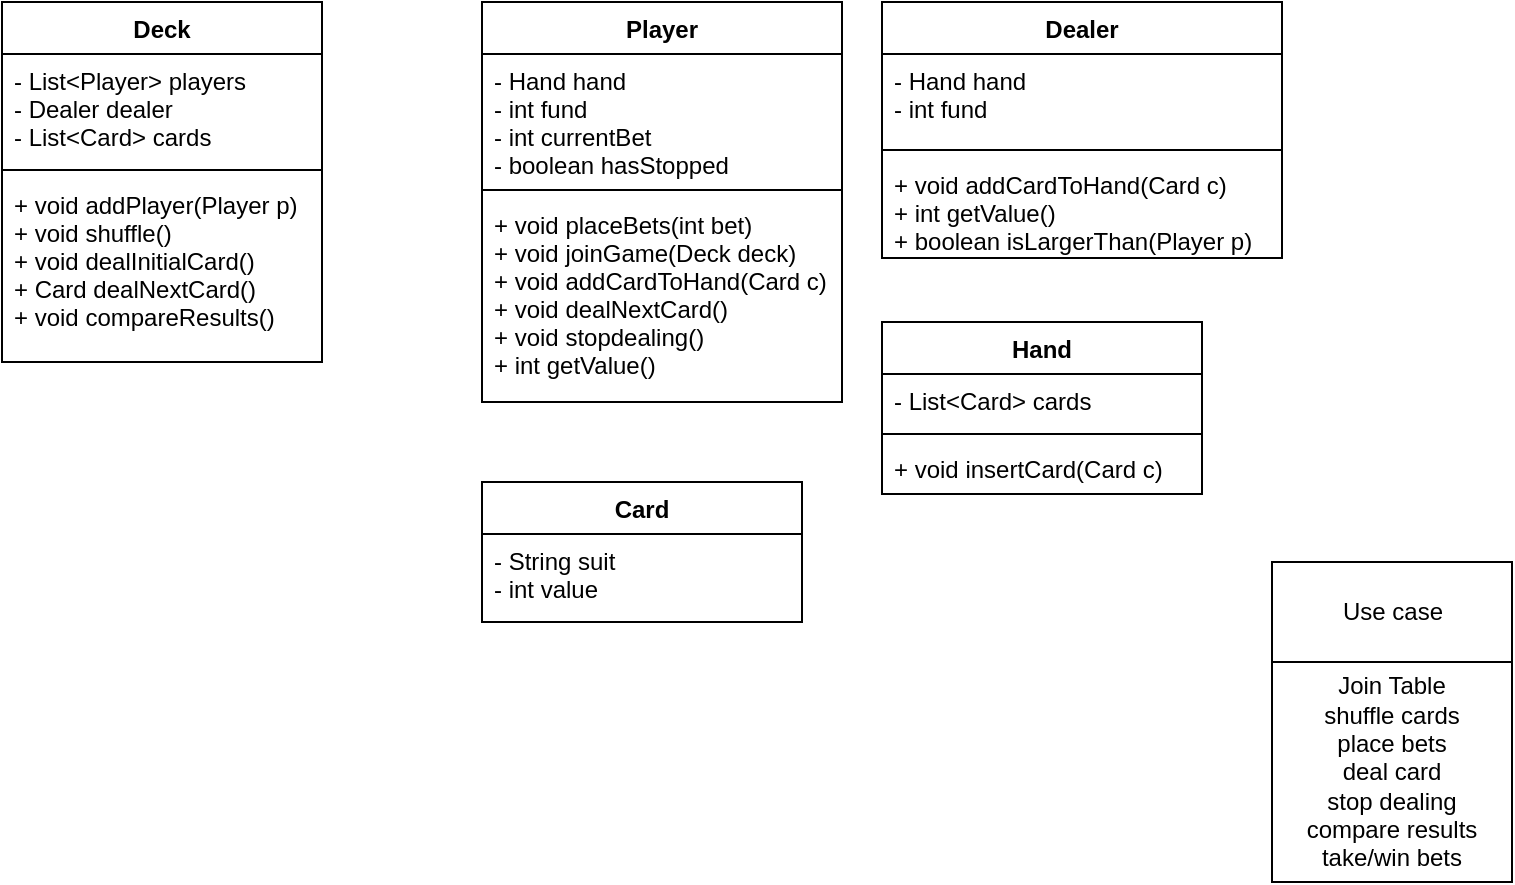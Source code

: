 <mxfile version="14.1.8" type="github">
  <diagram id="SDGkKcqbBfwVcGVHuYnC" name="Page-1">
    <mxGraphModel dx="1662" dy="794" grid="1" gridSize="10" guides="1" tooltips="1" connect="1" arrows="1" fold="1" page="1" pageScale="1" pageWidth="850" pageHeight="1100" math="0" shadow="0">
      <root>
        <mxCell id="0" />
        <mxCell id="1" parent="0" />
        <mxCell id="bei-1_Uh6omCs8kWXJwY-1" value="Deck&#xa;" style="swimlane;fontStyle=1;align=center;verticalAlign=top;childLayout=stackLayout;horizontal=1;startSize=26;horizontalStack=0;resizeParent=1;resizeParentMax=0;resizeLast=0;collapsible=1;marginBottom=0;" vertex="1" parent="1">
          <mxGeometry x="40" y="280" width="160" height="180" as="geometry" />
        </mxCell>
        <mxCell id="bei-1_Uh6omCs8kWXJwY-2" value="- List&lt;Player&gt; players&#xa;- Dealer dealer&#xa;- List&lt;Card&gt; cards" style="text;strokeColor=none;fillColor=none;align=left;verticalAlign=top;spacingLeft=4;spacingRight=4;overflow=hidden;rotatable=0;points=[[0,0.5],[1,0.5]];portConstraint=eastwest;" vertex="1" parent="bei-1_Uh6omCs8kWXJwY-1">
          <mxGeometry y="26" width="160" height="54" as="geometry" />
        </mxCell>
        <mxCell id="bei-1_Uh6omCs8kWXJwY-3" value="" style="line;strokeWidth=1;fillColor=none;align=left;verticalAlign=middle;spacingTop=-1;spacingLeft=3;spacingRight=3;rotatable=0;labelPosition=right;points=[];portConstraint=eastwest;" vertex="1" parent="bei-1_Uh6omCs8kWXJwY-1">
          <mxGeometry y="80" width="160" height="8" as="geometry" />
        </mxCell>
        <mxCell id="bei-1_Uh6omCs8kWXJwY-4" value="+ void addPlayer(Player p)&#xa;+ void shuffle()&#xa;+ void dealInitialCard()&#xa;+ Card dealNextCard()&#xa;+ void compareResults()&#xa;&#xa;" style="text;strokeColor=none;fillColor=none;align=left;verticalAlign=top;spacingLeft=4;spacingRight=4;overflow=hidden;rotatable=0;points=[[0,0.5],[1,0.5]];portConstraint=eastwest;" vertex="1" parent="bei-1_Uh6omCs8kWXJwY-1">
          <mxGeometry y="88" width="160" height="92" as="geometry" />
        </mxCell>
        <mxCell id="bei-1_Uh6omCs8kWXJwY-5" value="Player" style="swimlane;fontStyle=1;align=center;verticalAlign=top;childLayout=stackLayout;horizontal=1;startSize=26;horizontalStack=0;resizeParent=1;resizeParentMax=0;resizeLast=0;collapsible=1;marginBottom=0;" vertex="1" parent="1">
          <mxGeometry x="280" y="280" width="180" height="200" as="geometry" />
        </mxCell>
        <mxCell id="bei-1_Uh6omCs8kWXJwY-6" value="- Hand hand&#xa;- int fund&#xa;- int currentBet&#xa;- boolean hasStopped" style="text;strokeColor=none;fillColor=none;align=left;verticalAlign=top;spacingLeft=4;spacingRight=4;overflow=hidden;rotatable=0;points=[[0,0.5],[1,0.5]];portConstraint=eastwest;" vertex="1" parent="bei-1_Uh6omCs8kWXJwY-5">
          <mxGeometry y="26" width="180" height="64" as="geometry" />
        </mxCell>
        <mxCell id="bei-1_Uh6omCs8kWXJwY-7" value="" style="line;strokeWidth=1;fillColor=none;align=left;verticalAlign=middle;spacingTop=-1;spacingLeft=3;spacingRight=3;rotatable=0;labelPosition=right;points=[];portConstraint=eastwest;" vertex="1" parent="bei-1_Uh6omCs8kWXJwY-5">
          <mxGeometry y="90" width="180" height="8" as="geometry" />
        </mxCell>
        <mxCell id="bei-1_Uh6omCs8kWXJwY-8" value="+ void placeBets(int bet)&#xa;+ void joinGame(Deck deck)&#xa;+ void addCardToHand(Card c)&#xa;+ void dealNextCard()&#xa;+ void stopdealing()&#xa;+ int getValue()" style="text;strokeColor=none;fillColor=none;align=left;verticalAlign=top;spacingLeft=4;spacingRight=4;overflow=hidden;rotatable=0;points=[[0,0.5],[1,0.5]];portConstraint=eastwest;" vertex="1" parent="bei-1_Uh6omCs8kWXJwY-5">
          <mxGeometry y="98" width="180" height="102" as="geometry" />
        </mxCell>
        <mxCell id="bei-1_Uh6omCs8kWXJwY-9" value="Dealer" style="swimlane;fontStyle=1;align=center;verticalAlign=top;childLayout=stackLayout;horizontal=1;startSize=26;horizontalStack=0;resizeParent=1;resizeParentMax=0;resizeLast=0;collapsible=1;marginBottom=0;" vertex="1" parent="1">
          <mxGeometry x="480" y="280" width="200" height="128" as="geometry" />
        </mxCell>
        <mxCell id="bei-1_Uh6omCs8kWXJwY-10" value="- Hand hand&#xa;- int fund" style="text;strokeColor=none;fillColor=none;align=left;verticalAlign=top;spacingLeft=4;spacingRight=4;overflow=hidden;rotatable=0;points=[[0,0.5],[1,0.5]];portConstraint=eastwest;" vertex="1" parent="bei-1_Uh6omCs8kWXJwY-9">
          <mxGeometry y="26" width="200" height="44" as="geometry" />
        </mxCell>
        <mxCell id="bei-1_Uh6omCs8kWXJwY-11" value="" style="line;strokeWidth=1;fillColor=none;align=left;verticalAlign=middle;spacingTop=-1;spacingLeft=3;spacingRight=3;rotatable=0;labelPosition=right;points=[];portConstraint=eastwest;" vertex="1" parent="bei-1_Uh6omCs8kWXJwY-9">
          <mxGeometry y="70" width="200" height="8" as="geometry" />
        </mxCell>
        <mxCell id="bei-1_Uh6omCs8kWXJwY-12" value="+ void addCardToHand(Card c)&#xa;+ int getValue()&#xa;+ boolean isLargerThan(Player p)" style="text;strokeColor=none;fillColor=none;align=left;verticalAlign=top;spacingLeft=4;spacingRight=4;overflow=hidden;rotatable=0;points=[[0,0.5],[1,0.5]];portConstraint=eastwest;" vertex="1" parent="bei-1_Uh6omCs8kWXJwY-9">
          <mxGeometry y="78" width="200" height="50" as="geometry" />
        </mxCell>
        <mxCell id="bei-1_Uh6omCs8kWXJwY-13" value="Card" style="swimlane;fontStyle=1;align=center;verticalAlign=top;childLayout=stackLayout;horizontal=1;startSize=26;horizontalStack=0;resizeParent=1;resizeParentMax=0;resizeLast=0;collapsible=1;marginBottom=0;" vertex="1" parent="1">
          <mxGeometry x="280" y="520" width="160" height="70" as="geometry" />
        </mxCell>
        <mxCell id="bei-1_Uh6omCs8kWXJwY-14" value="- String suit&#xa;- int value" style="text;strokeColor=none;fillColor=none;align=left;verticalAlign=top;spacingLeft=4;spacingRight=4;overflow=hidden;rotatable=0;points=[[0,0.5],[1,0.5]];portConstraint=eastwest;" vertex="1" parent="bei-1_Uh6omCs8kWXJwY-13">
          <mxGeometry y="26" width="160" height="44" as="geometry" />
        </mxCell>
        <mxCell id="bei-1_Uh6omCs8kWXJwY-17" value="Hand" style="swimlane;fontStyle=1;align=center;verticalAlign=top;childLayout=stackLayout;horizontal=1;startSize=26;horizontalStack=0;resizeParent=1;resizeParentMax=0;resizeLast=0;collapsible=1;marginBottom=0;" vertex="1" parent="1">
          <mxGeometry x="480" y="440" width="160" height="86" as="geometry" />
        </mxCell>
        <mxCell id="bei-1_Uh6omCs8kWXJwY-18" value="- List&lt;Card&gt; cards" style="text;strokeColor=none;fillColor=none;align=left;verticalAlign=top;spacingLeft=4;spacingRight=4;overflow=hidden;rotatable=0;points=[[0,0.5],[1,0.5]];portConstraint=eastwest;" vertex="1" parent="bei-1_Uh6omCs8kWXJwY-17">
          <mxGeometry y="26" width="160" height="26" as="geometry" />
        </mxCell>
        <mxCell id="bei-1_Uh6omCs8kWXJwY-19" value="" style="line;strokeWidth=1;fillColor=none;align=left;verticalAlign=middle;spacingTop=-1;spacingLeft=3;spacingRight=3;rotatable=0;labelPosition=right;points=[];portConstraint=eastwest;" vertex="1" parent="bei-1_Uh6omCs8kWXJwY-17">
          <mxGeometry y="52" width="160" height="8" as="geometry" />
        </mxCell>
        <mxCell id="bei-1_Uh6omCs8kWXJwY-20" value="+ void insertCard(Card c)" style="text;strokeColor=none;fillColor=none;align=left;verticalAlign=top;spacingLeft=4;spacingRight=4;overflow=hidden;rotatable=0;points=[[0,0.5],[1,0.5]];portConstraint=eastwest;" vertex="1" parent="bei-1_Uh6omCs8kWXJwY-17">
          <mxGeometry y="60" width="160" height="26" as="geometry" />
        </mxCell>
        <mxCell id="bei-1_Uh6omCs8kWXJwY-35" value="" style="edgeStyle=orthogonalEdgeStyle;rounded=0;orthogonalLoop=1;jettySize=auto;html=1;" edge="1" parent="1" source="bei-1_Uh6omCs8kWXJwY-31" target="bei-1_Uh6omCs8kWXJwY-34">
          <mxGeometry relative="1" as="geometry" />
        </mxCell>
        <mxCell id="bei-1_Uh6omCs8kWXJwY-31" value="Use case" style="html=1;" vertex="1" parent="1">
          <mxGeometry x="675" y="560" width="120" height="50" as="geometry" />
        </mxCell>
        <mxCell id="bei-1_Uh6omCs8kWXJwY-34" value="Join Table&lt;br&gt;shuffle cards&lt;br&gt;place bets&lt;br&gt;deal card&lt;br&gt;stop dealing&lt;br&gt;compare results&lt;br&gt;take/win bets" style="whiteSpace=wrap;html=1;" vertex="1" parent="1">
          <mxGeometry x="675" y="610" width="120" height="110" as="geometry" />
        </mxCell>
      </root>
    </mxGraphModel>
  </diagram>
</mxfile>

